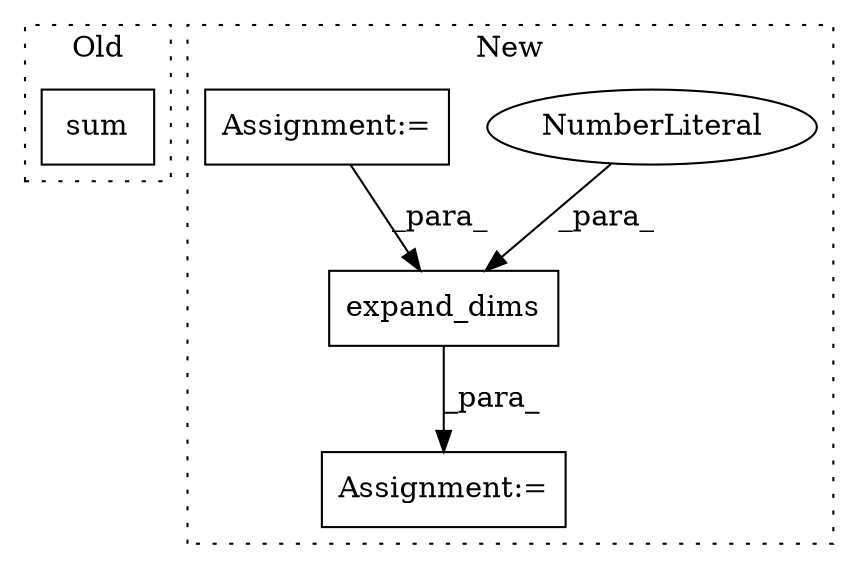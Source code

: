 digraph G {
subgraph cluster0 {
1 [label="sum" a="32" s="3618,3629" l="4,1" shape="box"];
label = "Old";
style="dotted";
}
subgraph cluster1 {
2 [label="expand_dims" a="32" s="3654,3672" l="12,1" shape="box"];
3 [label="NumberLiteral" a="34" s="3671" l="1" shape="ellipse"];
4 [label="Assignment:=" a="7" s="3642" l="1" shape="box"];
5 [label="Assignment:=" a="7" s="3558" l="1" shape="box"];
label = "New";
style="dotted";
}
2 -> 4 [label="_para_"];
3 -> 2 [label="_para_"];
5 -> 2 [label="_para_"];
}